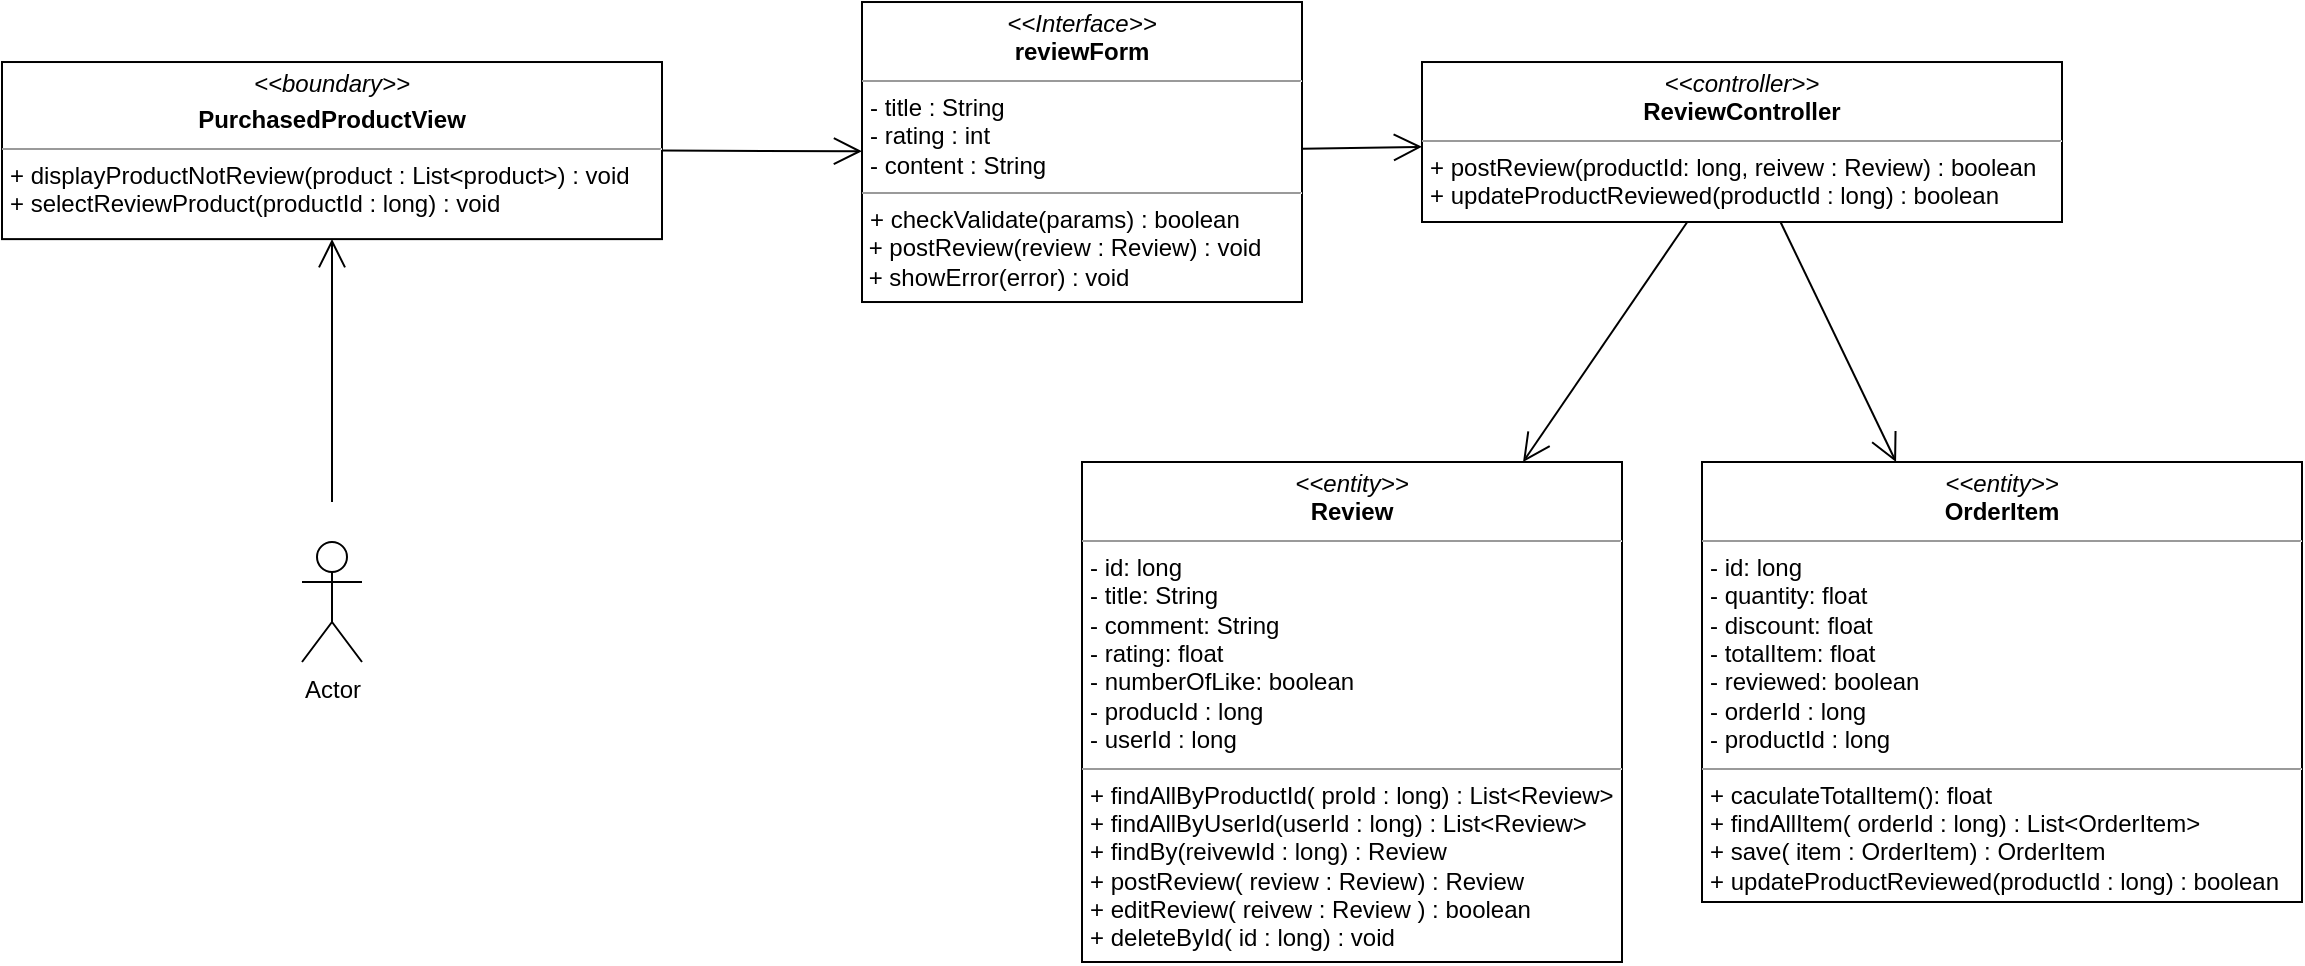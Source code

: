 <mxfile version="14.7.4" type="device"><diagram id="C5RBs43oDa-KdzZeNtuy" name="Page-1"><mxGraphModel dx="2249" dy="794" grid="1" gridSize="10" guides="1" tooltips="1" connect="1" arrows="1" fold="1" page="1" pageScale="1" pageWidth="827" pageHeight="1169" math="0" shadow="0"><root><mxCell id="WIyWlLk6GJQsqaUBKTNV-0"/><mxCell id="WIyWlLk6GJQsqaUBKTNV-1" parent="WIyWlLk6GJQsqaUBKTNV-0"/><mxCell id="Iczs5q8udsbkxXbpVs3N-0" value="&lt;p style=&quot;margin: 0px ; margin-top: 4px ; text-align: center&quot;&gt;&lt;i&gt;&amp;lt;&amp;lt;boundary&amp;gt;&amp;gt;&lt;/i&gt;&lt;/p&gt;&lt;p style=&quot;margin: 0px ; margin-top: 4px ; text-align: center&quot;&gt;&lt;b&gt;PurchasedProductView&lt;/b&gt;&lt;/p&gt;&lt;hr size=&quot;1&quot;&gt;&lt;p style=&quot;margin: 0px ; margin-left: 4px&quot;&gt;+ displayProductNotReview(product : List&amp;lt;product&amp;gt;) : void&lt;/p&gt;&lt;p style=&quot;margin: 0px ; margin-left: 4px&quot;&gt;&lt;span&gt;+ selectReviewProduct(productId : long) : void&lt;/span&gt;&lt;/p&gt;" style="verticalAlign=top;align=left;overflow=fill;fontSize=12;fontFamily=Helvetica;html=1;" parent="WIyWlLk6GJQsqaUBKTNV-1" vertex="1"><mxGeometry x="-380" y="110.01" width="330" height="88.55" as="geometry"/></mxCell><mxCell id="Iczs5q8udsbkxXbpVs3N-3" value="&lt;p style=&quot;margin: 0px ; margin-top: 4px ; text-align: center&quot;&gt;&lt;i&gt;&amp;lt;&amp;lt;entity&amp;gt;&amp;gt;&lt;/i&gt;&lt;br&gt;&lt;b&gt;OrderItem&lt;/b&gt;&lt;/p&gt;&lt;hr size=&quot;1&quot;&gt;&lt;p style=&quot;margin: 0px ; margin-left: 4px&quot;&gt;- id: long&lt;/p&gt;&lt;p style=&quot;margin: 0px ; margin-left: 4px&quot;&gt;- quantity: float&lt;br&gt;- discount: float&lt;/p&gt;&lt;p style=&quot;margin: 0px ; margin-left: 4px&quot;&gt;- totalItem: float&lt;/p&gt;&lt;p style=&quot;margin: 0px ; margin-left: 4px&quot;&gt;- reviewed: boolean&lt;/p&gt;&lt;p style=&quot;margin: 0px ; margin-left: 4px&quot;&gt;- orderId : long&lt;/p&gt;&lt;p style=&quot;margin: 0px ; margin-left: 4px&quot;&gt;- productId : long&lt;/p&gt;&lt;hr size=&quot;1&quot;&gt;&lt;p style=&quot;margin: 0px 0px 0px 4px&quot;&gt;+ caculateTotalItem(): float&lt;br&gt;&lt;/p&gt;&lt;p style=&quot;margin: 0px 0px 0px 4px&quot;&gt;+ findAllItem( orderId : long) : List&amp;lt;OrderItem&amp;gt;&lt;br&gt;&lt;/p&gt;&lt;p style=&quot;margin: 0px 0px 0px 4px&quot;&gt;+ save( item : OrderItem) : OrderItem&lt;/p&gt;&lt;p style=&quot;margin: 0px 0px 0px 4px&quot;&gt;+ updateProductReviewed(productId : long) : boolean&lt;/p&gt;&lt;p style=&quot;margin: 0px ; margin-left: 4px&quot;&gt;&lt;br&gt;&lt;/p&gt;" style="verticalAlign=top;align=left;overflow=fill;fontSize=12;fontFamily=Helvetica;html=1;" parent="WIyWlLk6GJQsqaUBKTNV-1" vertex="1"><mxGeometry x="470" y="310" width="300" height="220" as="geometry"/></mxCell><mxCell id="Iczs5q8udsbkxXbpVs3N-4" value="" style="endArrow=open;endFill=1;endSize=12;html=1;exitX=1;exitY=0.5;exitDx=0;exitDy=0;" parent="WIyWlLk6GJQsqaUBKTNV-1" source="Iczs5q8udsbkxXbpVs3N-0" target="3bbDQRtrYqLnxPXTzaVT-0" edge="1"><mxGeometry width="160" relative="1" as="geometry"><mxPoint x="230" y="198.125" as="sourcePoint"/><mxPoint x="310" y="160" as="targetPoint"/></mxGeometry></mxCell><mxCell id="Iczs5q8udsbkxXbpVs3N-8" value="&lt;p style=&quot;margin: 0px ; margin-top: 4px ; text-align: center&quot;&gt;&lt;i&gt;&amp;lt;&amp;lt;entity&amp;gt;&amp;gt;&lt;/i&gt;&lt;br&gt;&lt;b&gt;Review&lt;/b&gt;&lt;/p&gt;&lt;hr size=&quot;1&quot;&gt;&lt;p style=&quot;margin: 0px ; margin-left: 4px&quot;&gt;- id: long&lt;/p&gt;&lt;p style=&quot;margin: 0px ; margin-left: 4px&quot;&gt;- title: String&lt;br&gt;- comment: String&lt;/p&gt;&lt;p style=&quot;margin: 0px ; margin-left: 4px&quot;&gt;- rating: float&lt;/p&gt;&lt;p style=&quot;margin: 0px ; margin-left: 4px&quot;&gt;- numberOfLike: boolean&lt;/p&gt;&lt;p style=&quot;margin: 0px ; margin-left: 4px&quot;&gt;- producId : long&lt;/p&gt;&lt;p style=&quot;margin: 0px ; margin-left: 4px&quot;&gt;- userId : long&lt;/p&gt;&lt;hr size=&quot;1&quot;&gt;&lt;p style=&quot;margin: 0px 0px 0px 4px&quot;&gt;+ findAllByProductId( proId : long) : List&amp;lt;Review&amp;gt;&lt;/p&gt;&lt;p style=&quot;margin: 0px 0px 0px 4px&quot;&gt;+ findAllByUserId(userId : long) : List&amp;lt;Review&amp;gt;&lt;/p&gt;&lt;p style=&quot;margin: 0px 0px 0px 4px&quot;&gt;+ findBy(reivewId : long) : Review&lt;/p&gt;&lt;p style=&quot;margin: 0px 0px 0px 4px&quot;&gt;+ postReview( review : Review) : Review&lt;/p&gt;&lt;p style=&quot;margin: 0px 0px 0px 4px&quot;&gt;+ editReview( reivew : Review ) : boolean&lt;/p&gt;&lt;p style=&quot;margin: 0px 0px 0px 4px&quot;&gt;+ deleteById( id : long) : void&lt;/p&gt;" style="verticalAlign=top;align=left;overflow=fill;fontSize=12;fontFamily=Helvetica;html=1;" parent="WIyWlLk6GJQsqaUBKTNV-1" vertex="1"><mxGeometry x="160" y="310" width="270" height="250" as="geometry"/></mxCell><mxCell id="TC5jdB2zCjgLonFKBfvh-0" value="&lt;p style=&quot;margin: 0px ; margin-top: 4px ; text-align: center&quot;&gt;&lt;i&gt;&amp;lt;&amp;lt;controller&amp;gt;&amp;gt;&lt;/i&gt;&lt;br&gt;&lt;b&gt;ReviewController&lt;/b&gt;&lt;br&gt;&lt;/p&gt;&lt;hr size=&quot;1&quot;&gt;&lt;p style=&quot;margin: 0px ; margin-left: 4px&quot;&gt;&lt;span&gt;+ postReview(productId: long, reivew : Review) : boolean&lt;/span&gt;&lt;/p&gt;&lt;p style=&quot;margin: 0px ; margin-left: 4px&quot;&gt;&lt;span&gt;+ updateProductReviewed(productId : long) : boolean&lt;/span&gt;&lt;/p&gt;" style="verticalAlign=top;align=left;overflow=fill;fontSize=12;fontFamily=Helvetica;html=1;" parent="WIyWlLk6GJQsqaUBKTNV-1" vertex="1"><mxGeometry x="330" y="110.01" width="320" height="79.99" as="geometry"/></mxCell><mxCell id="TC5jdB2zCjgLonFKBfvh-17" value="" style="endArrow=open;endFill=1;endSize=12;html=1;strokeColor=#000000;" parent="WIyWlLk6GJQsqaUBKTNV-1" source="TC5jdB2zCjgLonFKBfvh-0" target="Iczs5q8udsbkxXbpVs3N-8" edge="1"><mxGeometry width="160" relative="1" as="geometry"><mxPoint x="990" y="510.008" as="sourcePoint"/><mxPoint x="870" y="260" as="targetPoint"/></mxGeometry></mxCell><mxCell id="sR3eaGMphKaHE12OzToS-0" value="" style="endArrow=open;endFill=1;endSize=12;html=1;" parent="WIyWlLk6GJQsqaUBKTNV-1" source="TC5jdB2zCjgLonFKBfvh-0" target="Iczs5q8udsbkxXbpVs3N-3" edge="1"><mxGeometry width="160" relative="1" as="geometry"><mxPoint x="610" y="110" as="sourcePoint"/><mxPoint x="770" y="110" as="targetPoint"/></mxGeometry></mxCell><mxCell id="3bbDQRtrYqLnxPXTzaVT-0" value="&lt;p style=&quot;margin: 0px ; margin-top: 4px ; text-align: center&quot;&gt;&lt;i&gt;&amp;lt;&amp;lt;Interface&amp;gt;&amp;gt;&lt;/i&gt;&lt;br&gt;&lt;b&gt;reviewForm&lt;/b&gt;&lt;/p&gt;&lt;hr size=&quot;1&quot;&gt;&lt;p style=&quot;margin: 0px ; margin-left: 4px&quot;&gt;- title : String&lt;br&gt;- rating : int&lt;/p&gt;&lt;p style=&quot;margin: 0px ; margin-left: 4px&quot;&gt;- content : String&lt;/p&gt;&lt;hr size=&quot;1&quot;&gt;&lt;p style=&quot;margin: 0px ; margin-left: 4px&quot;&gt;+ checkValidate(params) : boolean&lt;br&gt;&lt;/p&gt;&amp;nbsp;+ postReview(review : Review) : void&lt;br&gt;&amp;nbsp;+ showError(error) : void" style="verticalAlign=top;align=left;overflow=fill;fontSize=12;fontFamily=Helvetica;html=1;" parent="WIyWlLk6GJQsqaUBKTNV-1" vertex="1"><mxGeometry x="50" y="80.01" width="220" height="150" as="geometry"/></mxCell><mxCell id="3bbDQRtrYqLnxPXTzaVT-1" value="" style="endArrow=open;endFill=1;endSize=12;html=1;" parent="WIyWlLk6GJQsqaUBKTNV-1" source="3bbDQRtrYqLnxPXTzaVT-0" target="TC5jdB2zCjgLonFKBfvh-0" edge="1"><mxGeometry width="160" relative="1" as="geometry"><mxPoint x="190" y="200" as="sourcePoint"/><mxPoint x="350" y="200" as="targetPoint"/></mxGeometry></mxCell><mxCell id="Jbi0FDyDM7OjOoaG5ZXu-0" value="Actor" style="shape=umlActor;verticalLabelPosition=bottom;verticalAlign=top;html=1;" vertex="1" parent="WIyWlLk6GJQsqaUBKTNV-1"><mxGeometry x="-230" y="350" width="30" height="60" as="geometry"/></mxCell><mxCell id="Jbi0FDyDM7OjOoaG5ZXu-1" value="" style="endArrow=open;endFill=1;endSize=12;html=1;" edge="1" parent="WIyWlLk6GJQsqaUBKTNV-1" target="Iczs5q8udsbkxXbpVs3N-0"><mxGeometry width="160" relative="1" as="geometry"><mxPoint x="-215" y="330" as="sourcePoint"/><mxPoint x="330" y="410" as="targetPoint"/></mxGeometry></mxCell></root></mxGraphModel></diagram></mxfile>